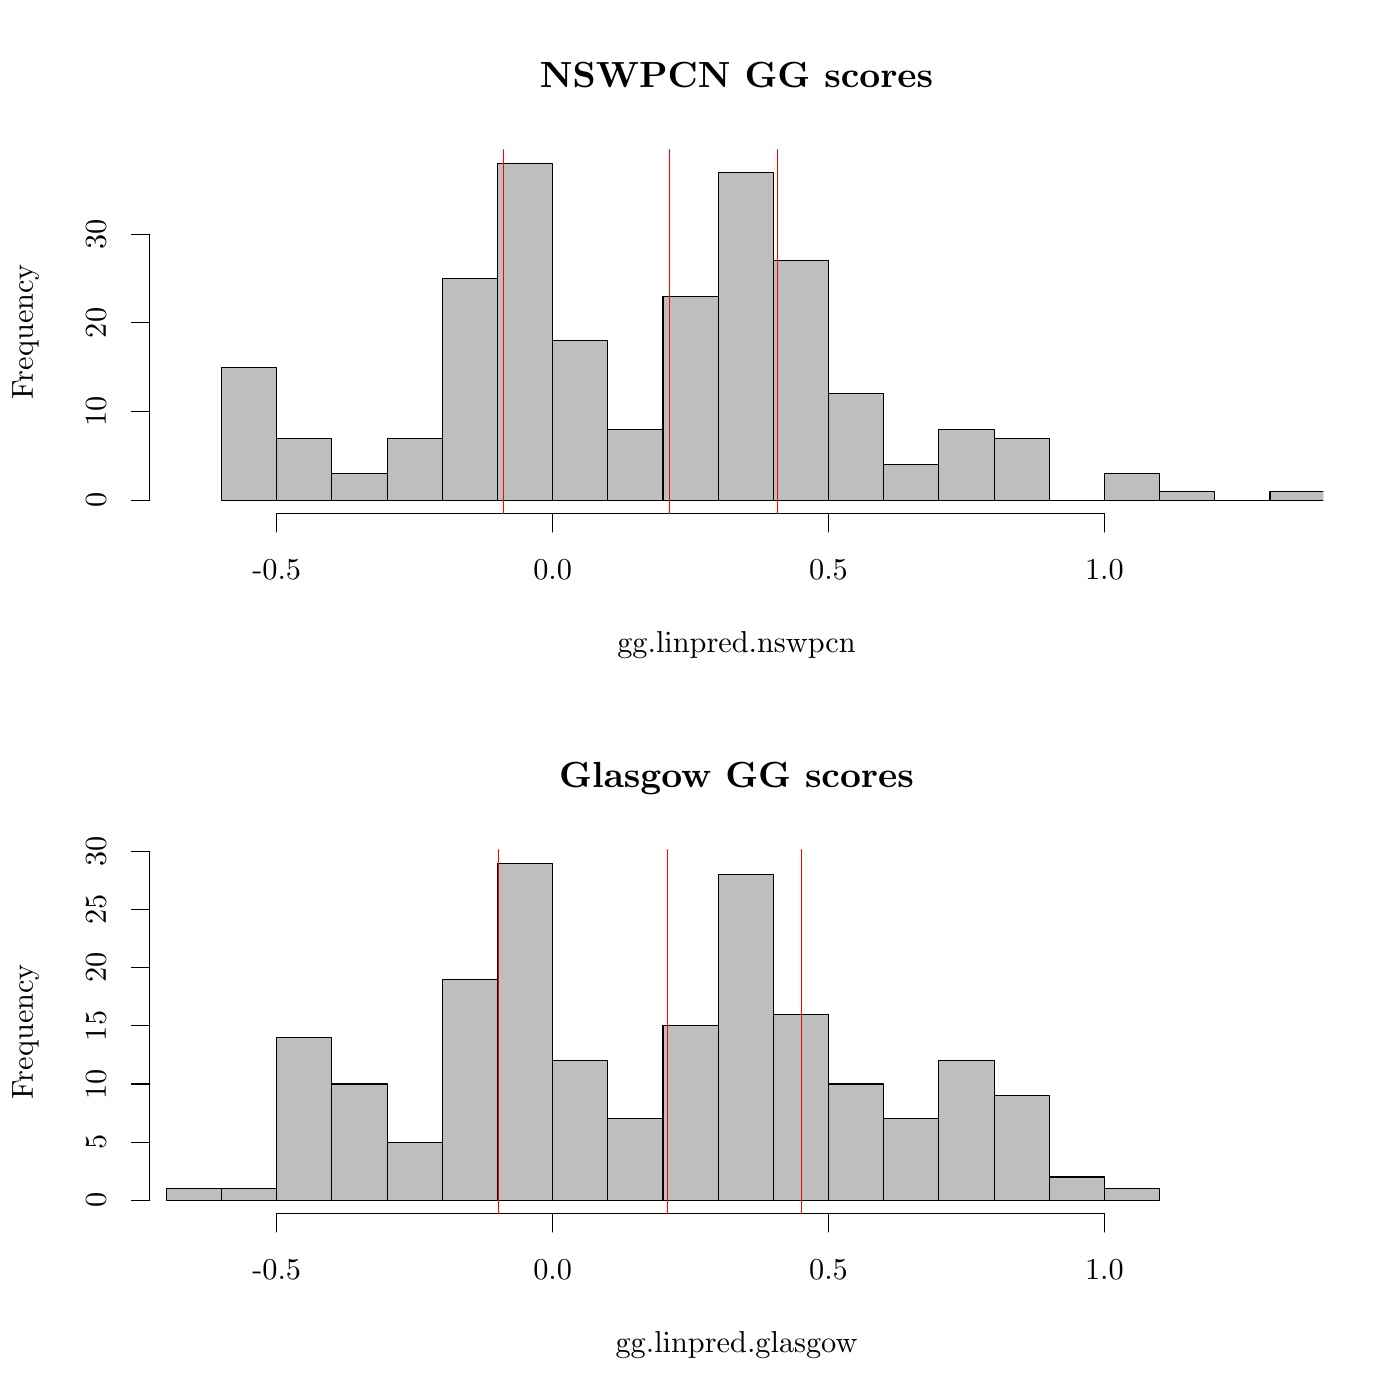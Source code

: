 % Created by tikzDevice version 0.8.1 on 2015-01-26 21:28:28
% !TEX encoding = UTF-8 Unicode
\documentclass[11pt]{memoir}
\nonstopmode

\usepackage{tikz}

\usepackage[active,tightpage,psfixbb]{preview}

\PreviewEnvironment{pgfpicture}

\setlength\PreviewBorder{0pt}

\usepackage{amsmath}
\newcommand{\SweaveOpts}[1]{}  % do not interfere with LaTeX
\newcommand{\SweaveInput}[1]{} % because they are not real TeX commands
\newcommand{\Sexpr}[1]{}       % will only be parsed by R


\usepackage{geometry}
\usepackage{amsmath}
\usepackage{lscape}
\geometry{verbose,tmargin=2.5cm,bmargin=2.5cm,lmargin=2.5cm,rmargin=2.5cm}


\begin{document}

\begin{tikzpicture}[x=1pt,y=1pt]
\definecolor{fillColor}{RGB}{255,255,255}
\path[use as bounding box,fill=fillColor,fill opacity=0.00] (0,0) rectangle (505.89,505.89);
\begin{scope}
\path[clip] (  0.00,252.94) rectangle (505.89,505.89);
\definecolor{drawColor}{RGB}{0,0,0}

\node[text=drawColor,anchor=base,inner sep=0pt, outer sep=0pt, scale=  1.20] at (266.14,474.30) {\bfseries NSWPCN GG scores};

\node[text=drawColor,anchor=base,inner sep=0pt, outer sep=0pt, scale=  1.00] at (266.14,270.11) {gg.linpred.nswpcn};

\node[text=drawColor,rotate= 90.00,anchor=base,inner sep=0pt, outer sep=0pt, scale=  1.00] at ( 11.88,386.02) {Frequency};
\end{scope}
\begin{scope}
\path[clip] (  0.00,  0.00) rectangle (505.89,505.89);
\definecolor{drawColor}{RGB}{0,0,0}

\path[draw=drawColor,line width= 0.4pt,line join=round,line cap=round] ( 99.98,320.26) -- (399.09,320.26);

\path[draw=drawColor,line width= 0.4pt,line join=round,line cap=round] ( 99.98,320.26) -- ( 99.98,313.66);

\path[draw=drawColor,line width= 0.4pt,line join=round,line cap=round] (199.69,320.26) -- (199.69,313.66);

\path[draw=drawColor,line width= 0.4pt,line join=round,line cap=round] (299.39,320.26) -- (299.39,313.66);

\path[draw=drawColor,line width= 0.4pt,line join=round,line cap=round] (399.09,320.26) -- (399.09,313.66);

\node[text=drawColor,anchor=base,inner sep=0pt, outer sep=0pt, scale=  1.00] at ( 99.98,296.50) {-0.5};

\node[text=drawColor,anchor=base,inner sep=0pt, outer sep=0pt, scale=  1.00] at (199.69,296.50) {0.0};

\node[text=drawColor,anchor=base,inner sep=0pt, outer sep=0pt, scale=  1.00] at (299.39,296.50) {0.5};

\node[text=drawColor,anchor=base,inner sep=0pt, outer sep=0pt, scale=  1.00] at (399.09,296.50) {1.0};

\path[draw=drawColor,line width= 0.4pt,line join=round,line cap=round] ( 54.12,325.14) -- ( 54.12,421.26);

\path[draw=drawColor,line width= 0.4pt,line join=round,line cap=round] ( 54.12,325.14) -- ( 47.52,325.14);

\path[draw=drawColor,line width= 0.4pt,line join=round,line cap=round] ( 54.12,357.18) -- ( 47.52,357.18);

\path[draw=drawColor,line width= 0.4pt,line join=round,line cap=round] ( 54.12,389.22) -- ( 47.52,389.22);

\path[draw=drawColor,line width= 0.4pt,line join=round,line cap=round] ( 54.12,421.26) -- ( 47.52,421.26);

\node[text=drawColor,rotate= 90.00,anchor=base,inner sep=0pt, outer sep=0pt, scale=  1.00] at ( 38.28,325.14) {0};

\node[text=drawColor,rotate= 90.00,anchor=base,inner sep=0pt, outer sep=0pt, scale=  1.00] at ( 38.28,357.18) {10};

\node[text=drawColor,rotate= 90.00,anchor=base,inner sep=0pt, outer sep=0pt, scale=  1.00] at ( 38.28,389.22) {20};

\node[text=drawColor,rotate= 90.00,anchor=base,inner sep=0pt, outer sep=0pt, scale=  1.00] at ( 38.28,421.26) {30};
\end{scope}
\begin{scope}
\path[clip] ( 54.12,320.26) rectangle (478.17,451.77);
\definecolor{drawColor}{RGB}{0,0,0}
\definecolor{fillColor}{RGB}{190,190,190}

\path[draw=drawColor,line width= 0.4pt,line join=round,line cap=round,fill=fillColor] ( 80.04,325.14) rectangle ( 99.98,373.20);

\path[draw=drawColor,line width= 0.4pt,line join=round,line cap=round,fill=fillColor] ( 99.98,325.14) rectangle (119.92,347.57);

\path[draw=drawColor,line width= 0.4pt,line join=round,line cap=round,fill=fillColor] (119.92,325.14) rectangle (139.86,334.75);

\path[draw=drawColor,line width= 0.4pt,line join=round,line cap=round,fill=fillColor] (139.86,325.14) rectangle (159.80,347.57);

\path[draw=drawColor,line width= 0.4pt,line join=round,line cap=round,fill=fillColor] (159.80,325.14) rectangle (179.75,405.24);

\path[draw=drawColor,line width= 0.4pt,line join=round,line cap=round,fill=fillColor] (179.75,325.14) rectangle (199.69,446.90);

\path[draw=drawColor,line width= 0.4pt,line join=round,line cap=round,fill=fillColor] (199.69,325.14) rectangle (219.63,382.81);

\path[draw=drawColor,line width= 0.4pt,line join=round,line cap=round,fill=fillColor] (219.63,325.14) rectangle (239.57,350.77);

\path[draw=drawColor,line width= 0.4pt,line join=round,line cap=round,fill=fillColor] (239.57,325.14) rectangle (259.51,398.83);

\path[draw=drawColor,line width= 0.4pt,line join=round,line cap=round,fill=fillColor] (259.51,325.14) rectangle (279.45,443.70);

\path[draw=drawColor,line width= 0.4pt,line join=round,line cap=round,fill=fillColor] (279.45,325.14) rectangle (299.39,411.65);

\path[draw=drawColor,line width= 0.4pt,line join=round,line cap=round,fill=fillColor] (299.39,325.14) rectangle (319.33,363.59);

\path[draw=drawColor,line width= 0.4pt,line join=round,line cap=round,fill=fillColor] (319.33,325.14) rectangle (339.27,337.95);

\path[draw=drawColor,line width= 0.4pt,line join=round,line cap=round,fill=fillColor] (339.27,325.14) rectangle (359.21,350.77);

\path[draw=drawColor,line width= 0.4pt,line join=round,line cap=round,fill=fillColor] (359.21,325.14) rectangle (379.15,347.57);

\path[draw=drawColor,line width= 0.4pt,line join=round,line cap=round,fill=fillColor] (379.15,325.14) rectangle (399.09,325.14);

\path[draw=drawColor,line width= 0.4pt,line join=round,line cap=round,fill=fillColor] (399.09,325.14) rectangle (419.03,334.75);

\path[draw=drawColor,line width= 0.4pt,line join=round,line cap=round,fill=fillColor] (419.03,325.14) rectangle (438.97,328.34);

\path[draw=drawColor,line width= 0.4pt,line join=round,line cap=round,fill=fillColor] (438.97,325.14) rectangle (458.91,325.14);

\path[draw=drawColor,line width= 0.4pt,line join=round,line cap=round,fill=fillColor] (458.91,325.14) rectangle (478.85,328.34);
\definecolor{drawColor}{RGB}{255,0,0}

\path[draw=drawColor,line width= 0.4pt,line join=round,line cap=round] (181.93,320.26) -- (181.93,451.77);

\path[draw=drawColor,line width= 0.4pt,line join=round,line cap=round] (242.01,320.26) -- (242.01,451.77);

\path[draw=drawColor,line width= 0.4pt,line join=round,line cap=round] (281.03,320.26) -- (281.03,451.77);
\end{scope}
\begin{scope}
\path[clip] (  0.00,  0.00) rectangle (505.89,252.94);
\definecolor{drawColor}{RGB}{0,0,0}

\node[text=drawColor,anchor=base,inner sep=0pt, outer sep=0pt, scale=  1.20] at (266.14,221.35) {\bfseries Glasgow GG scores};

\node[text=drawColor,anchor=base,inner sep=0pt, outer sep=0pt, scale=  1.00] at (266.14, 17.16) {gg.linpred.glasgow};

\node[text=drawColor,rotate= 90.00,anchor=base,inner sep=0pt, outer sep=0pt, scale=  1.00] at ( 11.88,133.07) {Frequency};
\end{scope}
\begin{scope}
\path[clip] (  0.00,  0.00) rectangle (505.89,505.89);
\definecolor{drawColor}{RGB}{0,0,0}

\path[draw=drawColor,line width= 0.4pt,line join=round,line cap=round] ( 99.98, 67.32) -- (399.09, 67.32);

\path[draw=drawColor,line width= 0.4pt,line join=round,line cap=round] ( 99.98, 67.32) -- ( 99.98, 60.72);

\path[draw=drawColor,line width= 0.4pt,line join=round,line cap=round] (199.69, 67.32) -- (199.69, 60.72);

\path[draw=drawColor,line width= 0.4pt,line join=round,line cap=round] (299.39, 67.32) -- (299.39, 60.72);

\path[draw=drawColor,line width= 0.4pt,line join=round,line cap=round] (399.09, 67.32) -- (399.09, 60.72);

\node[text=drawColor,anchor=base,inner sep=0pt, outer sep=0pt, scale=  1.00] at ( 99.98, 43.56) {-0.5};

\node[text=drawColor,anchor=base,inner sep=0pt, outer sep=0pt, scale=  1.00] at (199.69, 43.56) {0.0};

\node[text=drawColor,anchor=base,inner sep=0pt, outer sep=0pt, scale=  1.00] at (299.39, 43.56) {0.5};

\node[text=drawColor,anchor=base,inner sep=0pt, outer sep=0pt, scale=  1.00] at (399.09, 43.56) {1.0};

\path[draw=drawColor,line width= 0.4pt,line join=round,line cap=round] ( 54.12, 72.19) -- ( 54.12,198.15);

\path[draw=drawColor,line width= 0.4pt,line join=round,line cap=round] ( 54.12, 72.19) -- ( 47.52, 72.19);

\path[draw=drawColor,line width= 0.4pt,line join=round,line cap=round] ( 54.12, 93.18) -- ( 47.52, 93.18);

\path[draw=drawColor,line width= 0.4pt,line join=round,line cap=round] ( 54.12,114.18) -- ( 47.52,114.18);

\path[draw=drawColor,line width= 0.4pt,line join=round,line cap=round] ( 54.12,135.17) -- ( 47.52,135.17);

\path[draw=drawColor,line width= 0.4pt,line join=round,line cap=round] ( 54.12,156.17) -- ( 47.52,156.17);

\path[draw=drawColor,line width= 0.4pt,line join=round,line cap=round] ( 54.12,177.16) -- ( 47.52,177.16);

\path[draw=drawColor,line width= 0.4pt,line join=round,line cap=round] ( 54.12,198.15) -- ( 47.52,198.15);

\node[text=drawColor,rotate= 90.00,anchor=base,inner sep=0pt, outer sep=0pt, scale=  1.00] at ( 38.28, 72.19) {0};

\node[text=drawColor,rotate= 90.00,anchor=base,inner sep=0pt, outer sep=0pt, scale=  1.00] at ( 38.28, 93.18) {5};

\node[text=drawColor,rotate= 90.00,anchor=base,inner sep=0pt, outer sep=0pt, scale=  1.00] at ( 38.28,114.18) {10};

\node[text=drawColor,rotate= 90.00,anchor=base,inner sep=0pt, outer sep=0pt, scale=  1.00] at ( 38.28,135.17) {15};

\node[text=drawColor,rotate= 90.00,anchor=base,inner sep=0pt, outer sep=0pt, scale=  1.00] at ( 38.28,156.17) {20};

\node[text=drawColor,rotate= 90.00,anchor=base,inner sep=0pt, outer sep=0pt, scale=  1.00] at ( 38.28,177.16) {25};

\node[text=drawColor,rotate= 90.00,anchor=base,inner sep=0pt, outer sep=0pt, scale=  1.00] at ( 38.28,198.15) {30};
\end{scope}
\begin{scope}
\path[clip] ( 54.12, 67.32) rectangle (478.17,198.82);
\definecolor{drawColor}{RGB}{0,0,0}
\definecolor{fillColor}{RGB}{190,190,190}

\path[draw=drawColor,line width= 0.4pt,line join=round,line cap=round,fill=fillColor] ( 60.10, 72.19) rectangle ( 80.04, 76.39);

\path[draw=drawColor,line width= 0.4pt,line join=round,line cap=round,fill=fillColor] ( 80.04, 72.19) rectangle ( 99.98, 76.39);

\path[draw=drawColor,line width= 0.4pt,line join=round,line cap=round,fill=fillColor] ( 99.98, 72.19) rectangle (119.92,130.97);

\path[draw=drawColor,line width= 0.4pt,line join=round,line cap=round,fill=fillColor] (119.92, 72.19) rectangle (139.86,114.18);

\path[draw=drawColor,line width= 0.4pt,line join=round,line cap=round,fill=fillColor] (139.86, 72.19) rectangle (159.80, 93.18);

\path[draw=drawColor,line width= 0.4pt,line join=round,line cap=round,fill=fillColor] (159.80, 72.19) rectangle (179.75,151.97);

\path[draw=drawColor,line width= 0.4pt,line join=round,line cap=round,fill=fillColor] (179.75, 72.19) rectangle (199.69,193.95);

\path[draw=drawColor,line width= 0.4pt,line join=round,line cap=round,fill=fillColor] (199.69, 72.19) rectangle (219.63,122.58);

\path[draw=drawColor,line width= 0.4pt,line join=round,line cap=round,fill=fillColor] (219.63, 72.19) rectangle (239.57,101.58);

\path[draw=drawColor,line width= 0.4pt,line join=round,line cap=round,fill=fillColor] (239.57, 72.19) rectangle (259.51,135.17);

\path[draw=drawColor,line width= 0.4pt,line join=round,line cap=round,fill=fillColor] (259.51, 72.19) rectangle (279.45,189.76);

\path[draw=drawColor,line width= 0.4pt,line join=round,line cap=round,fill=fillColor] (279.45, 72.19) rectangle (299.39,139.37);

\path[draw=drawColor,line width= 0.4pt,line join=round,line cap=round,fill=fillColor] (299.39, 72.19) rectangle (319.33,114.18);

\path[draw=drawColor,line width= 0.4pt,line join=round,line cap=round,fill=fillColor] (319.33, 72.19) rectangle (339.27,101.58);

\path[draw=drawColor,line width= 0.4pt,line join=round,line cap=round,fill=fillColor] (339.27, 72.19) rectangle (359.21,122.58);

\path[draw=drawColor,line width= 0.4pt,line join=round,line cap=round,fill=fillColor] (359.21, 72.19) rectangle (379.15,109.98);

\path[draw=drawColor,line width= 0.4pt,line join=round,line cap=round,fill=fillColor] (379.15, 72.19) rectangle (399.09, 80.59);

\path[draw=drawColor,line width= 0.4pt,line join=round,line cap=round,fill=fillColor] (399.09, 72.19) rectangle (419.03, 76.39);
\definecolor{drawColor}{RGB}{255,0,0}

\path[draw=drawColor,line width= 0.4pt,line join=round,line cap=round] (180.17, 67.32) -- (180.17,198.82);

\path[draw=drawColor,line width= 0.4pt,line join=round,line cap=round] (241.17, 67.32) -- (241.17,198.82);

\path[draw=drawColor,line width= 0.4pt,line join=round,line cap=round] (289.48, 67.32) -- (289.48,198.82);
\end{scope}
\end{tikzpicture}

\end{document}
